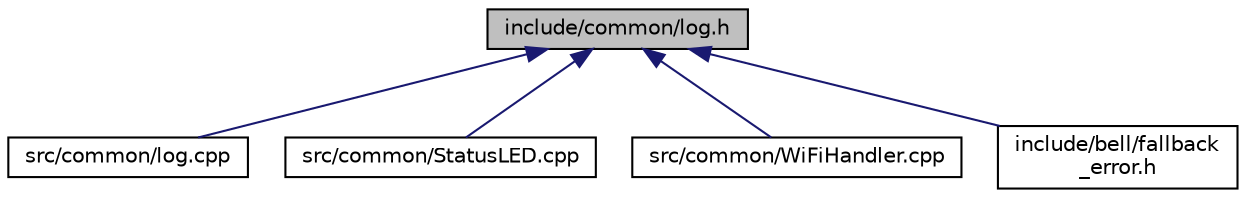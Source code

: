 digraph "include/common/log.h"
{
 // LATEX_PDF_SIZE
  edge [fontname="Helvetica",fontsize="10",labelfontname="Helvetica",labelfontsize="10"];
  node [fontname="Helvetica",fontsize="10",shape=record];
  Node1 [label="include/common/log.h",height=0.2,width=0.4,color="black", fillcolor="grey75", style="filled", fontcolor="black",tooltip="Provides functions and macros for logging."];
  Node1 -> Node2 [dir="back",color="midnightblue",fontsize="10",style="solid",fontname="Helvetica"];
  Node2 [label="src/common/log.cpp",height=0.2,width=0.4,color="black", fillcolor="white", style="filled",URL="$log_8cpp.html",tooltip="Implements functions for logging."];
  Node1 -> Node3 [dir="back",color="midnightblue",fontsize="10",style="solid",fontname="Helvetica"];
  Node3 [label="src/common/StatusLED.cpp",height=0.2,width=0.4,color="black", fillcolor="white", style="filled",URL="$StatusLED_8cpp.html",tooltip="StatusLED class implementation."];
  Node1 -> Node4 [dir="back",color="midnightblue",fontsize="10",style="solid",fontname="Helvetica"];
  Node4 [label="src/common/WiFiHandler.cpp",height=0.2,width=0.4,color="black", fillcolor="white", style="filled",URL="$WiFiHandler_8cpp.html",tooltip="WiFiHandler class implementation."];
  Node1 -> Node5 [dir="back",color="midnightblue",fontsize="10",style="solid",fontname="Helvetica"];
  Node5 [label="include/bell/fallback\l_error.h",height=0.2,width=0.4,color="black", fillcolor="white", style="filled",URL="$bell_2fallback__error_8h.html",tooltip="fallback_error for the Bell firmware"];
}

